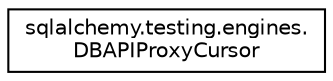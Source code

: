 digraph "Graphical Class Hierarchy"
{
 // LATEX_PDF_SIZE
  edge [fontname="Helvetica",fontsize="10",labelfontname="Helvetica",labelfontsize="10"];
  node [fontname="Helvetica",fontsize="10",shape=record];
  rankdir="LR";
  Node0 [label="sqlalchemy.testing.engines.\lDBAPIProxyCursor",height=0.2,width=0.4,color="black", fillcolor="white", style="filled",URL="$classsqlalchemy_1_1testing_1_1engines_1_1DBAPIProxyCursor.html",tooltip=" "];
}
